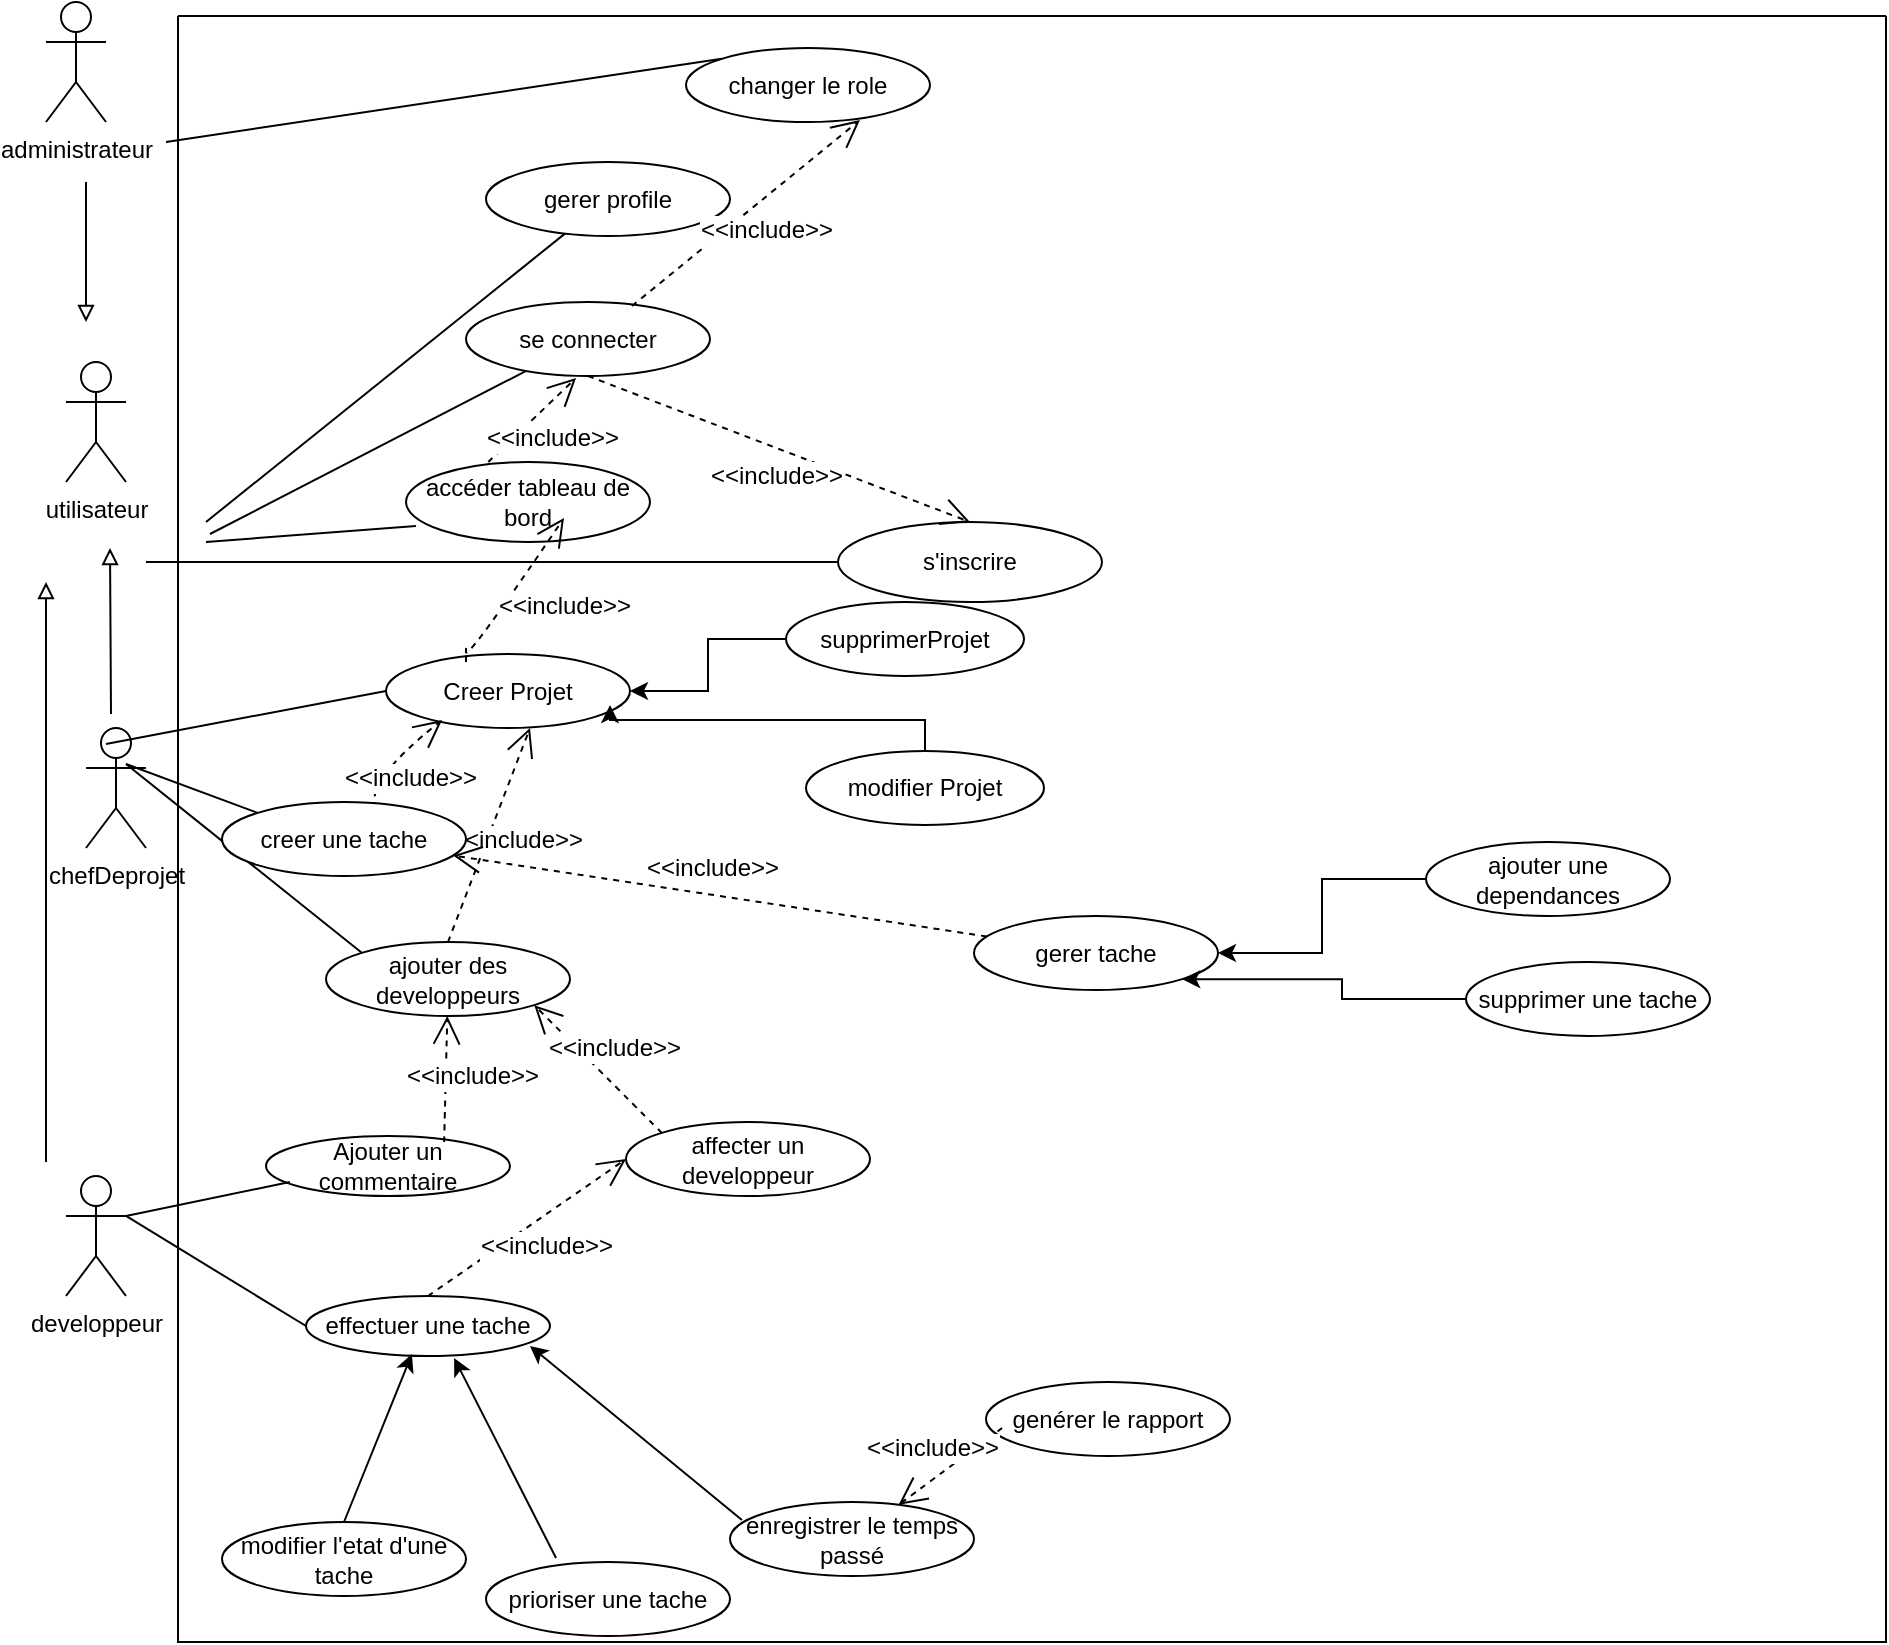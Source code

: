 <mxfile version="25.0.3">
  <diagram name="Page-1" id="gfrB6ettziolopQl2Jhb">
    <mxGraphModel dx="2576" dy="2166" grid="1" gridSize="10" guides="1" tooltips="1" connect="1" arrows="1" fold="1" page="1" pageScale="1" pageWidth="827" pageHeight="1169" math="0" shadow="0">
      <root>
        <mxCell id="0" />
        <mxCell id="1" parent="0" />
        <mxCell id="ZUCvG0xgVI_9rmkCuerw-1" value="utilisateur" style="shape=umlActor;verticalLabelPosition=bottom;verticalAlign=top;html=1;" parent="1" vertex="1">
          <mxGeometry x="-470" y="-90" width="30" height="60" as="geometry" />
        </mxCell>
        <mxCell id="ZUCvG0xgVI_9rmkCuerw-2" value="chefDeprojet" style="shape=umlActor;verticalLabelPosition=bottom;verticalAlign=top;html=1;" parent="1" vertex="1">
          <mxGeometry x="-460" y="93" width="30" height="60" as="geometry" />
        </mxCell>
        <mxCell id="ZUCvG0xgVI_9rmkCuerw-6" value="gerer tache" style="ellipse;whiteSpace=wrap;html=1;" parent="1" vertex="1">
          <mxGeometry x="-16" y="187" width="122" height="37" as="geometry" />
        </mxCell>
        <mxCell id="ZUCvG0xgVI_9rmkCuerw-8" value="Creer Projet" style="ellipse;whiteSpace=wrap;html=1;" parent="1" vertex="1">
          <mxGeometry x="-310" y="56" width="122" height="37" as="geometry" />
        </mxCell>
        <mxCell id="ZUCvG0xgVI_9rmkCuerw-15" value="" style="endArrow=none;html=1;rounded=0;fontSize=12;startSize=8;endSize=8;curved=1;" parent="1" target="ZUCvG0xgVI_9rmkCuerw-22" edge="1">
          <mxGeometry width="50" height="50" relative="1" as="geometry">
            <mxPoint x="-398" y="-4" as="sourcePoint" />
            <mxPoint x="-244" y="-57" as="targetPoint" />
          </mxGeometry>
        </mxCell>
        <mxCell id="ZUCvG0xgVI_9rmkCuerw-16" value="" style="endArrow=block;endFill=0;html=1;rounded=0;" parent="1" edge="1">
          <mxGeometry width="160" relative="1" as="geometry">
            <mxPoint x="-447.5" y="86" as="sourcePoint" />
            <mxPoint x="-448" y="3" as="targetPoint" />
          </mxGeometry>
        </mxCell>
        <mxCell id="ZUCvG0xgVI_9rmkCuerw-17" value="s&#39;inscrire" style="ellipse;whiteSpace=wrap;html=1;" parent="1" vertex="1">
          <mxGeometry x="-84" y="-10" width="132" height="40" as="geometry" />
        </mxCell>
        <mxCell id="ZUCvG0xgVI_9rmkCuerw-20" value="developpeur" style="shape=umlActor;verticalLabelPosition=bottom;verticalAlign=top;html=1;" parent="1" vertex="1">
          <mxGeometry x="-470" y="317" width="30" height="60" as="geometry" />
        </mxCell>
        <mxCell id="ZUCvG0xgVI_9rmkCuerw-22" value="se connecter" style="ellipse;whiteSpace=wrap;html=1;" parent="1" vertex="1">
          <mxGeometry x="-270" y="-120" width="122" height="37" as="geometry" />
        </mxCell>
        <mxCell id="ZUCvG0xgVI_9rmkCuerw-25" value="" style="endArrow=none;html=1;rounded=0;fontSize=12;startSize=8;endSize=8;curved=1;entryX=0;entryY=0.5;entryDx=0;entryDy=0;" parent="1" target="ZUCvG0xgVI_9rmkCuerw-17" edge="1">
          <mxGeometry width="50" height="50" relative="1" as="geometry">
            <mxPoint x="-430" y="10" as="sourcePoint" />
            <mxPoint x="-197" y="-77" as="targetPoint" />
            <Array as="points">
              <mxPoint x="-420" y="10" />
            </Array>
          </mxGeometry>
        </mxCell>
        <mxCell id="ZUCvG0xgVI_9rmkCuerw-36" value="&amp;lt;&amp;lt;include&amp;gt;&amp;gt;" style="endArrow=open;endSize=12;dashed=1;html=1;rounded=0;fontSize=12;curved=1;entryX=0.5;entryY=0;entryDx=0;entryDy=0;exitX=0.5;exitY=1;exitDx=0;exitDy=0;" parent="1" source="ZUCvG0xgVI_9rmkCuerw-22" target="ZUCvG0xgVI_9rmkCuerw-17" edge="1">
          <mxGeometry x="0.036" y="-13" width="160" relative="1" as="geometry">
            <mxPoint x="-160" y="-62" as="sourcePoint" />
            <mxPoint x="-189" y="-143" as="targetPoint" />
            <mxPoint as="offset" />
          </mxGeometry>
        </mxCell>
        <mxCell id="ZUCvG0xgVI_9rmkCuerw-41" value="gerer profile" style="ellipse;whiteSpace=wrap;html=1;" parent="1" vertex="1">
          <mxGeometry x="-260" y="-190" width="122" height="37" as="geometry" />
        </mxCell>
        <mxCell id="ZUCvG0xgVI_9rmkCuerw-42" value="" style="endArrow=none;html=1;rounded=0;fontSize=12;startSize=8;endSize=8;curved=1;" parent="1" target="ZUCvG0xgVI_9rmkCuerw-41" edge="1">
          <mxGeometry width="50" height="50" relative="1" as="geometry">
            <mxPoint x="-400" y="-10" as="sourcePoint" />
            <mxPoint x="-190" y="-89" as="targetPoint" />
          </mxGeometry>
        </mxCell>
        <mxCell id="ZUCvG0xgVI_9rmkCuerw-43" value="accéder tableau de bord" style="ellipse;whiteSpace=wrap;html=1;" parent="1" vertex="1">
          <mxGeometry x="-300" y="-40" width="122" height="40" as="geometry" />
        </mxCell>
        <mxCell id="ZUCvG0xgVI_9rmkCuerw-44" value="" style="endArrow=none;html=1;rounded=0;fontSize=12;startSize=8;endSize=8;curved=1;entryX=0.041;entryY=0.8;entryDx=0;entryDy=0;entryPerimeter=0;" parent="1" target="ZUCvG0xgVI_9rmkCuerw-43" edge="1">
          <mxGeometry width="50" height="50" relative="1" as="geometry">
            <mxPoint x="-400" as="sourcePoint" />
            <mxPoint x="-190" y="-89" as="targetPoint" />
          </mxGeometry>
        </mxCell>
        <mxCell id="ZUCvG0xgVI_9rmkCuerw-45" value="&amp;lt;&amp;lt;include&amp;gt;&amp;gt;" style="endArrow=open;endSize=12;dashed=1;html=1;rounded=0;fontSize=12;curved=1;entryX=0.451;entryY=1.027;entryDx=0;entryDy=0;entryPerimeter=0;" parent="1" target="ZUCvG0xgVI_9rmkCuerw-22" edge="1">
          <mxGeometry x="0.036" y="-13" width="160" relative="1" as="geometry">
            <mxPoint x="-258.868" y="-39.999" as="sourcePoint" />
            <mxPoint x="-95" y="-65.44" as="targetPoint" />
            <mxPoint as="offset" />
          </mxGeometry>
        </mxCell>
        <mxCell id="ZUCvG0xgVI_9rmkCuerw-50" value="" style="endArrow=none;html=1;rounded=0;fontSize=12;startSize=8;endSize=8;curved=1;entryX=0;entryY=0.5;entryDx=0;entryDy=0;" parent="1" target="ZUCvG0xgVI_9rmkCuerw-8" edge="1">
          <mxGeometry width="50" height="50" relative="1" as="geometry">
            <mxPoint x="-450" y="101" as="sourcePoint" />
            <mxPoint x="-345" y="93" as="targetPoint" />
            <Array as="points" />
          </mxGeometry>
        </mxCell>
        <mxCell id="ZUCvG0xgVI_9rmkCuerw-55" value="&amp;lt;&amp;lt;include&amp;gt;&amp;gt;" style="endArrow=open;endSize=12;dashed=1;html=1;rounded=0;fontSize=12;curved=1;entryX=0.451;entryY=1.027;entryDx=0;entryDy=0;entryPerimeter=0;exitX=0.5;exitY=0;exitDx=0;exitDy=0;" parent="1" source="ZUCvG0xgVI_9rmkCuerw-56" edge="1">
          <mxGeometry x="0.045" y="-13" width="160" relative="1" as="geometry">
            <mxPoint x="-280" y="150" as="sourcePoint" />
            <mxPoint x="-238.002" y="92.999" as="targetPoint" />
            <mxPoint as="offset" />
          </mxGeometry>
        </mxCell>
        <mxCell id="ZUCvG0xgVI_9rmkCuerw-56" value="ajouter des developpeurs" style="ellipse;whiteSpace=wrap;html=1;" parent="1" vertex="1">
          <mxGeometry x="-340" y="200" width="122" height="37" as="geometry" />
        </mxCell>
        <mxCell id="ZUCvG0xgVI_9rmkCuerw-58" value="&amp;lt;&amp;lt;include&amp;gt;&amp;gt;" style="endArrow=open;endSize=12;dashed=1;html=1;rounded=0;fontSize=12;curved=1;entryX=0.23;entryY=0.892;entryDx=0;entryDy=0;entryPerimeter=0;exitX=0.631;exitY=0.081;exitDx=0;exitDy=0;exitPerimeter=0;" parent="1" source="ZUCvG0xgVI_9rmkCuerw-103" target="ZUCvG0xgVI_9rmkCuerw-8" edge="1">
          <mxGeometry x="0.045" y="-13" width="160" relative="1" as="geometry">
            <mxPoint x="-249" y="220" as="sourcePoint" />
            <mxPoint x="-228.002" y="102.999" as="targetPoint" />
            <mxPoint as="offset" />
            <Array as="points">
              <mxPoint x="-321" y="120" />
            </Array>
          </mxGeometry>
        </mxCell>
        <mxCell id="ZUCvG0xgVI_9rmkCuerw-62" value="" style="endArrow=block;endFill=0;html=1;rounded=0;" parent="1" edge="1">
          <mxGeometry width="160" relative="1" as="geometry">
            <mxPoint x="-480" y="310" as="sourcePoint" />
            <mxPoint x="-480" y="20" as="targetPoint" />
          </mxGeometry>
        </mxCell>
        <mxCell id="ZUCvG0xgVI_9rmkCuerw-63" value="" style="endArrow=none;html=1;rounded=0;fontSize=12;startSize=8;endSize=8;curved=1;entryX=0;entryY=0;entryDx=0;entryDy=0;" parent="1" target="ZUCvG0xgVI_9rmkCuerw-56" edge="1">
          <mxGeometry width="50" height="50" relative="1" as="geometry">
            <mxPoint x="-440" y="111" as="sourcePoint" />
            <mxPoint x="-305" y="85" as="targetPoint" />
            <Array as="points" />
          </mxGeometry>
        </mxCell>
        <mxCell id="ZUCvG0xgVI_9rmkCuerw-67" value="" style="edgeStyle=orthogonalEdgeStyle;rounded=0;orthogonalLoop=1;jettySize=auto;html=1;" parent="1" source="ZUCvG0xgVI_9rmkCuerw-65" target="ZUCvG0xgVI_9rmkCuerw-8" edge="1">
          <mxGeometry relative="1" as="geometry" />
        </mxCell>
        <mxCell id="ZUCvG0xgVI_9rmkCuerw-65" value="supprimerProjet" style="ellipse;whiteSpace=wrap;html=1;" parent="1" vertex="1">
          <mxGeometry x="-110" y="30" width="119" height="37" as="geometry" />
        </mxCell>
        <mxCell id="ZUCvG0xgVI_9rmkCuerw-69" value="" style="edgeStyle=orthogonalEdgeStyle;rounded=0;orthogonalLoop=1;jettySize=auto;html=1;exitX=0.5;exitY=0;exitDx=0;exitDy=0;" parent="1" source="ZUCvG0xgVI_9rmkCuerw-68" edge="1">
          <mxGeometry relative="1" as="geometry">
            <mxPoint x="25.5" y="93" as="sourcePoint" />
            <mxPoint x="-198" y="81.5" as="targetPoint" />
            <Array as="points">
              <mxPoint x="-40" y="89" />
              <mxPoint x="-198" y="89" />
            </Array>
          </mxGeometry>
        </mxCell>
        <mxCell id="ZUCvG0xgVI_9rmkCuerw-68" value="modifier Projet" style="ellipse;whiteSpace=wrap;html=1;" parent="1" vertex="1">
          <mxGeometry x="-100" y="104.5" width="119" height="37" as="geometry" />
        </mxCell>
        <mxCell id="ZUCvG0xgVI_9rmkCuerw-70" value="affecter un developpeur" style="ellipse;whiteSpace=wrap;html=1;" parent="1" vertex="1">
          <mxGeometry x="-190" y="290" width="122" height="37" as="geometry" />
        </mxCell>
        <mxCell id="ZUCvG0xgVI_9rmkCuerw-73" value="effectuer une tache" style="ellipse;whiteSpace=wrap;html=1;" parent="1" vertex="1">
          <mxGeometry x="-350" y="377" width="122" height="30" as="geometry" />
        </mxCell>
        <mxCell id="ZUCvG0xgVI_9rmkCuerw-75" value="&amp;lt;&amp;lt;include&amp;gt;&amp;gt;" style="endArrow=open;endSize=12;dashed=1;html=1;rounded=0;fontSize=12;curved=1;entryX=0;entryY=0.5;entryDx=0;entryDy=0;exitX=0.5;exitY=0;exitDx=0;exitDy=0;" parent="1" source="ZUCvG0xgVI_9rmkCuerw-73" target="ZUCvG0xgVI_9rmkCuerw-70" edge="1">
          <mxGeometry x="0.045" y="-13" width="160" relative="1" as="geometry">
            <mxPoint x="-250" y="340" as="sourcePoint" />
            <mxPoint x="-364" y="227" as="targetPoint" />
            <mxPoint as="offset" />
          </mxGeometry>
        </mxCell>
        <mxCell id="ZUCvG0xgVI_9rmkCuerw-76" value="&amp;lt;&amp;lt;include&amp;gt;&amp;gt;" style="endArrow=open;endSize=12;dashed=1;html=1;rounded=0;fontSize=12;curved=1;exitX=0;exitY=0;exitDx=0;exitDy=0;entryX=1;entryY=1;entryDx=0;entryDy=0;" parent="1" source="ZUCvG0xgVI_9rmkCuerw-70" target="ZUCvG0xgVI_9rmkCuerw-56" edge="1">
          <mxGeometry x="0.045" y="-13" width="160" relative="1" as="geometry">
            <mxPoint x="-210" y="290" as="sourcePoint" />
            <mxPoint x="-180" y="290" as="targetPoint" />
            <mxPoint as="offset" />
          </mxGeometry>
        </mxCell>
        <mxCell id="ZUCvG0xgVI_9rmkCuerw-98" value="" style="edgeStyle=orthogonalEdgeStyle;rounded=0;orthogonalLoop=1;jettySize=auto;html=1;" parent="1" source="ZUCvG0xgVI_9rmkCuerw-77" target="ZUCvG0xgVI_9rmkCuerw-6" edge="1">
          <mxGeometry relative="1" as="geometry" />
        </mxCell>
        <mxCell id="ZUCvG0xgVI_9rmkCuerw-77" value="ajouter une dependances " style="ellipse;whiteSpace=wrap;html=1;" parent="1" vertex="1">
          <mxGeometry x="210" y="150" width="122" height="37" as="geometry" />
        </mxCell>
        <mxCell id="ZUCvG0xgVI_9rmkCuerw-80" value="prioriser une tache " style="ellipse;whiteSpace=wrap;html=1;" parent="1" vertex="1">
          <mxGeometry x="-260" y="510" width="122" height="37" as="geometry" />
        </mxCell>
        <mxCell id="ZUCvG0xgVI_9rmkCuerw-92" value="" style="endArrow=classic;html=1;rounded=0;entryX=0.607;entryY=1.033;entryDx=0;entryDy=0;exitX=0.287;exitY=-0.054;exitDx=0;exitDy=0;exitPerimeter=0;entryPerimeter=0;" parent="1" source="ZUCvG0xgVI_9rmkCuerw-80" target="ZUCvG0xgVI_9rmkCuerw-73" edge="1">
          <mxGeometry relative="1" as="geometry">
            <mxPoint x="-290" y="410" as="sourcePoint" />
            <mxPoint x="-289" y="360" as="targetPoint" />
          </mxGeometry>
        </mxCell>
        <mxCell id="ZUCvG0xgVI_9rmkCuerw-101" value="supprimer une tache " style="ellipse;whiteSpace=wrap;html=1;" parent="1" vertex="1">
          <mxGeometry x="230" y="210" width="122" height="37" as="geometry" />
        </mxCell>
        <mxCell id="ZUCvG0xgVI_9rmkCuerw-102" value="" style="edgeStyle=orthogonalEdgeStyle;rounded=0;orthogonalLoop=1;jettySize=auto;html=1;entryX=1;entryY=1;entryDx=0;entryDy=0;" parent="1" source="ZUCvG0xgVI_9rmkCuerw-101" target="ZUCvG0xgVI_9rmkCuerw-6" edge="1">
          <mxGeometry relative="1" as="geometry">
            <mxPoint x="19" y="229" as="sourcePoint" />
            <mxPoint x="-28" y="229" as="targetPoint" />
          </mxGeometry>
        </mxCell>
        <mxCell id="ZUCvG0xgVI_9rmkCuerw-103" value="creer une tache" style="ellipse;whiteSpace=wrap;html=1;" parent="1" vertex="1">
          <mxGeometry x="-392" y="130" width="122" height="37" as="geometry" />
        </mxCell>
        <mxCell id="ZUCvG0xgVI_9rmkCuerw-105" value="&amp;lt;&amp;lt;include&amp;gt;&amp;gt;" style="endArrow=open;endSize=12;dashed=1;html=1;rounded=0;fontSize=12;curved=1;" parent="1" source="ZUCvG0xgVI_9rmkCuerw-6" target="ZUCvG0xgVI_9rmkCuerw-103" edge="1">
          <mxGeometry x="0.045" y="-13" width="160" relative="1" as="geometry">
            <mxPoint x="-249" y="220" as="sourcePoint" />
            <mxPoint x="-228.002" y="102.999" as="targetPoint" />
            <mxPoint as="offset" />
          </mxGeometry>
        </mxCell>
        <mxCell id="ZUCvG0xgVI_9rmkCuerw-106" value="" style="endArrow=none;html=1;rounded=0;fontSize=12;startSize=8;endSize=8;curved=1;entryX=0;entryY=0;entryDx=0;entryDy=0;" parent="1" target="ZUCvG0xgVI_9rmkCuerw-103" edge="1">
          <mxGeometry width="50" height="50" relative="1" as="geometry">
            <mxPoint x="-440" y="111" as="sourcePoint" />
            <mxPoint x="-290" y="85" as="targetPoint" />
            <Array as="points" />
          </mxGeometry>
        </mxCell>
        <mxCell id="ZUCvG0xgVI_9rmkCuerw-107" value="&amp;lt;&amp;lt;include&amp;gt;&amp;gt;" style="endArrow=open;endSize=12;dashed=1;html=1;rounded=0;fontSize=12;curved=1;entryX=0.23;entryY=0.892;entryDx=0;entryDy=0;entryPerimeter=0;" parent="1" edge="1">
          <mxGeometry x="0.319" y="-25" width="160" relative="1" as="geometry">
            <mxPoint x="-270" y="60" as="sourcePoint" />
            <mxPoint x="-221" y="-12" as="targetPoint" />
            <mxPoint as="offset" />
            <Array as="points">
              <mxPoint x="-270" y="50" />
              <mxPoint x="-270" y="60" />
            </Array>
          </mxGeometry>
        </mxCell>
        <mxCell id="ZUCvG0xgVI_9rmkCuerw-108" value="modifier l&#39;etat d&#39;une tache" style="ellipse;whiteSpace=wrap;html=1;" parent="1" vertex="1">
          <mxGeometry x="-392" y="490" width="122" height="37" as="geometry" />
        </mxCell>
        <mxCell id="ZUCvG0xgVI_9rmkCuerw-109" value="" style="endArrow=classic;html=1;rounded=0;entryX=0.434;entryY=0.967;entryDx=0;entryDy=0;exitX=0.5;exitY=0;exitDx=0;exitDy=0;entryPerimeter=0;" parent="1" source="ZUCvG0xgVI_9rmkCuerw-108" target="ZUCvG0xgVI_9rmkCuerw-73" edge="1">
          <mxGeometry relative="1" as="geometry">
            <mxPoint x="-161" y="398" as="sourcePoint" />
            <mxPoint x="-273" y="363" as="targetPoint" />
          </mxGeometry>
        </mxCell>
        <mxCell id="ZUCvG0xgVI_9rmkCuerw-110" value="Ajouter un commentaire" style="ellipse;whiteSpace=wrap;html=1;" parent="1" vertex="1">
          <mxGeometry x="-370" y="297" width="122" height="30" as="geometry" />
        </mxCell>
        <mxCell id="ZUCvG0xgVI_9rmkCuerw-111" value="&amp;lt;&amp;lt;include&amp;gt;&amp;gt;" style="endArrow=open;endSize=12;dashed=1;html=1;rounded=0;fontSize=12;curved=1;exitX=0.73;exitY=0.1;exitDx=0;exitDy=0;exitPerimeter=0;" parent="1" source="ZUCvG0xgVI_9rmkCuerw-110" target="ZUCvG0xgVI_9rmkCuerw-56" edge="1">
          <mxGeometry x="0.045" y="-13" width="160" relative="1" as="geometry">
            <mxPoint x="-133" y="333" as="sourcePoint" />
            <mxPoint x="-205" y="251" as="targetPoint" />
            <mxPoint as="offset" />
          </mxGeometry>
        </mxCell>
        <mxCell id="ZUCvG0xgVI_9rmkCuerw-112" value="" style="endArrow=classic;html=1;rounded=0;entryX=0.918;entryY=0.833;entryDx=0;entryDy=0;entryPerimeter=0;exitX=0.049;exitY=0.243;exitDx=0;exitDy=0;exitPerimeter=0;" parent="1" source="ZUCvG0xgVI_9rmkCuerw-113" target="ZUCvG0xgVI_9rmkCuerw-73" edge="1">
          <mxGeometry relative="1" as="geometry">
            <mxPoint x="-230" y="410" as="sourcePoint" />
            <mxPoint x="-273" y="363" as="targetPoint" />
            <Array as="points" />
          </mxGeometry>
        </mxCell>
        <mxCell id="ZUCvG0xgVI_9rmkCuerw-113" value="&lt;div&gt;enregistrer le temps passé &lt;br&gt;&lt;/div&gt;" style="ellipse;whiteSpace=wrap;html=1;" parent="1" vertex="1">
          <mxGeometry x="-138" y="480" width="122" height="37" as="geometry" />
        </mxCell>
        <mxCell id="ZUCvG0xgVI_9rmkCuerw-116" value="genérer le rapport" style="ellipse;whiteSpace=wrap;html=1;" parent="1" vertex="1">
          <mxGeometry x="-10" y="420" width="122" height="37" as="geometry" />
        </mxCell>
        <mxCell id="ZUCvG0xgVI_9rmkCuerw-117" value="&amp;lt;&amp;lt;include&amp;gt;&amp;gt;" style="endArrow=open;endSize=12;dashed=1;html=1;rounded=0;fontSize=12;curved=1;exitX=0.066;exitY=0.622;exitDx=0;exitDy=0;exitPerimeter=0;" parent="1" source="ZUCvG0xgVI_9rmkCuerw-116" target="ZUCvG0xgVI_9rmkCuerw-113" edge="1">
          <mxGeometry x="0.045" y="-13" width="160" relative="1" as="geometry">
            <mxPoint x="-240" y="350" as="sourcePoint" />
            <mxPoint x="-90" y="249" as="targetPoint" />
            <mxPoint as="offset" />
          </mxGeometry>
        </mxCell>
        <mxCell id="3cXAXnQcYAFKX3Gonxb--1" value="" style="endArrow=none;html=1;rounded=0;fontSize=12;startSize=8;endSize=8;curved=1;entryX=0.098;entryY=0.767;entryDx=0;entryDy=0;exitX=1;exitY=0.333;exitDx=0;exitDy=0;exitPerimeter=0;entryPerimeter=0;" parent="1" source="ZUCvG0xgVI_9rmkCuerw-20" target="ZUCvG0xgVI_9rmkCuerw-110" edge="1">
          <mxGeometry width="50" height="50" relative="1" as="geometry">
            <mxPoint x="-420" y="131" as="sourcePoint" />
            <mxPoint x="-350" y="357" as="targetPoint" />
            <Array as="points" />
          </mxGeometry>
        </mxCell>
        <mxCell id="3cXAXnQcYAFKX3Gonxb--2" value="" style="endArrow=none;html=1;rounded=0;fontSize=12;startSize=8;endSize=8;curved=1;entryX=0;entryY=0.5;entryDx=0;entryDy=0;exitX=1;exitY=0.333;exitDx=0;exitDy=0;exitPerimeter=0;" parent="1" source="ZUCvG0xgVI_9rmkCuerw-20" target="ZUCvG0xgVI_9rmkCuerw-73" edge="1">
          <mxGeometry width="50" height="50" relative="1" as="geometry">
            <mxPoint x="-430" y="347" as="sourcePoint" />
            <mxPoint x="-348" y="330" as="targetPoint" />
            <Array as="points" />
          </mxGeometry>
        </mxCell>
        <mxCell id="l0Z8MdFK6LalNVAAJDvC-1" value="administrateur" style="shape=umlActor;verticalLabelPosition=bottom;verticalAlign=top;html=1;" vertex="1" parent="1">
          <mxGeometry x="-480" y="-270" width="30" height="60" as="geometry" />
        </mxCell>
        <mxCell id="l0Z8MdFK6LalNVAAJDvC-3" value="" style="endArrow=block;endFill=0;html=1;rounded=0;" edge="1" parent="1">
          <mxGeometry width="160" relative="1" as="geometry">
            <mxPoint x="-460" y="-180" as="sourcePoint" />
            <mxPoint x="-460" y="-110" as="targetPoint" />
          </mxGeometry>
        </mxCell>
        <mxCell id="l0Z8MdFK6LalNVAAJDvC-4" value="changer le role" style="ellipse;whiteSpace=wrap;html=1;" vertex="1" parent="1">
          <mxGeometry x="-160" y="-247" width="122" height="37" as="geometry" />
        </mxCell>
        <mxCell id="l0Z8MdFK6LalNVAAJDvC-5" value="" style="endArrow=none;html=1;rounded=0;fontSize=12;startSize=8;endSize=8;curved=1;entryX=0;entryY=0;entryDx=0;entryDy=0;" edge="1" parent="1" target="l0Z8MdFK6LalNVAAJDvC-4">
          <mxGeometry width="50" height="50" relative="1" as="geometry">
            <mxPoint x="-420" y="-200" as="sourcePoint" />
            <mxPoint x="-211" y="-144" as="targetPoint" />
          </mxGeometry>
        </mxCell>
        <mxCell id="l0Z8MdFK6LalNVAAJDvC-6" value="&amp;lt;&amp;lt;include&amp;gt;&amp;gt;" style="endArrow=open;endSize=12;dashed=1;html=1;rounded=0;fontSize=12;curved=1;exitX=0.615;exitY=0.054;exitDx=0;exitDy=0;exitPerimeter=0;entryX=0.713;entryY=0.973;entryDx=0;entryDy=0;entryPerimeter=0;" edge="1" parent="1" target="l0Z8MdFK6LalNVAAJDvC-4">
          <mxGeometry x="0.036" y="-13" width="160" relative="1" as="geometry">
            <mxPoint x="-187.0" y="-118.002" as="sourcePoint" />
            <mxPoint x="-60" y="-200" as="targetPoint" />
            <mxPoint as="offset" />
          </mxGeometry>
        </mxCell>
        <mxCell id="l0Z8MdFK6LalNVAAJDvC-7" value="" style="swimlane;startSize=0;" vertex="1" parent="1">
          <mxGeometry x="-414" y="-263" width="854" height="813" as="geometry" />
        </mxCell>
      </root>
    </mxGraphModel>
  </diagram>
</mxfile>
